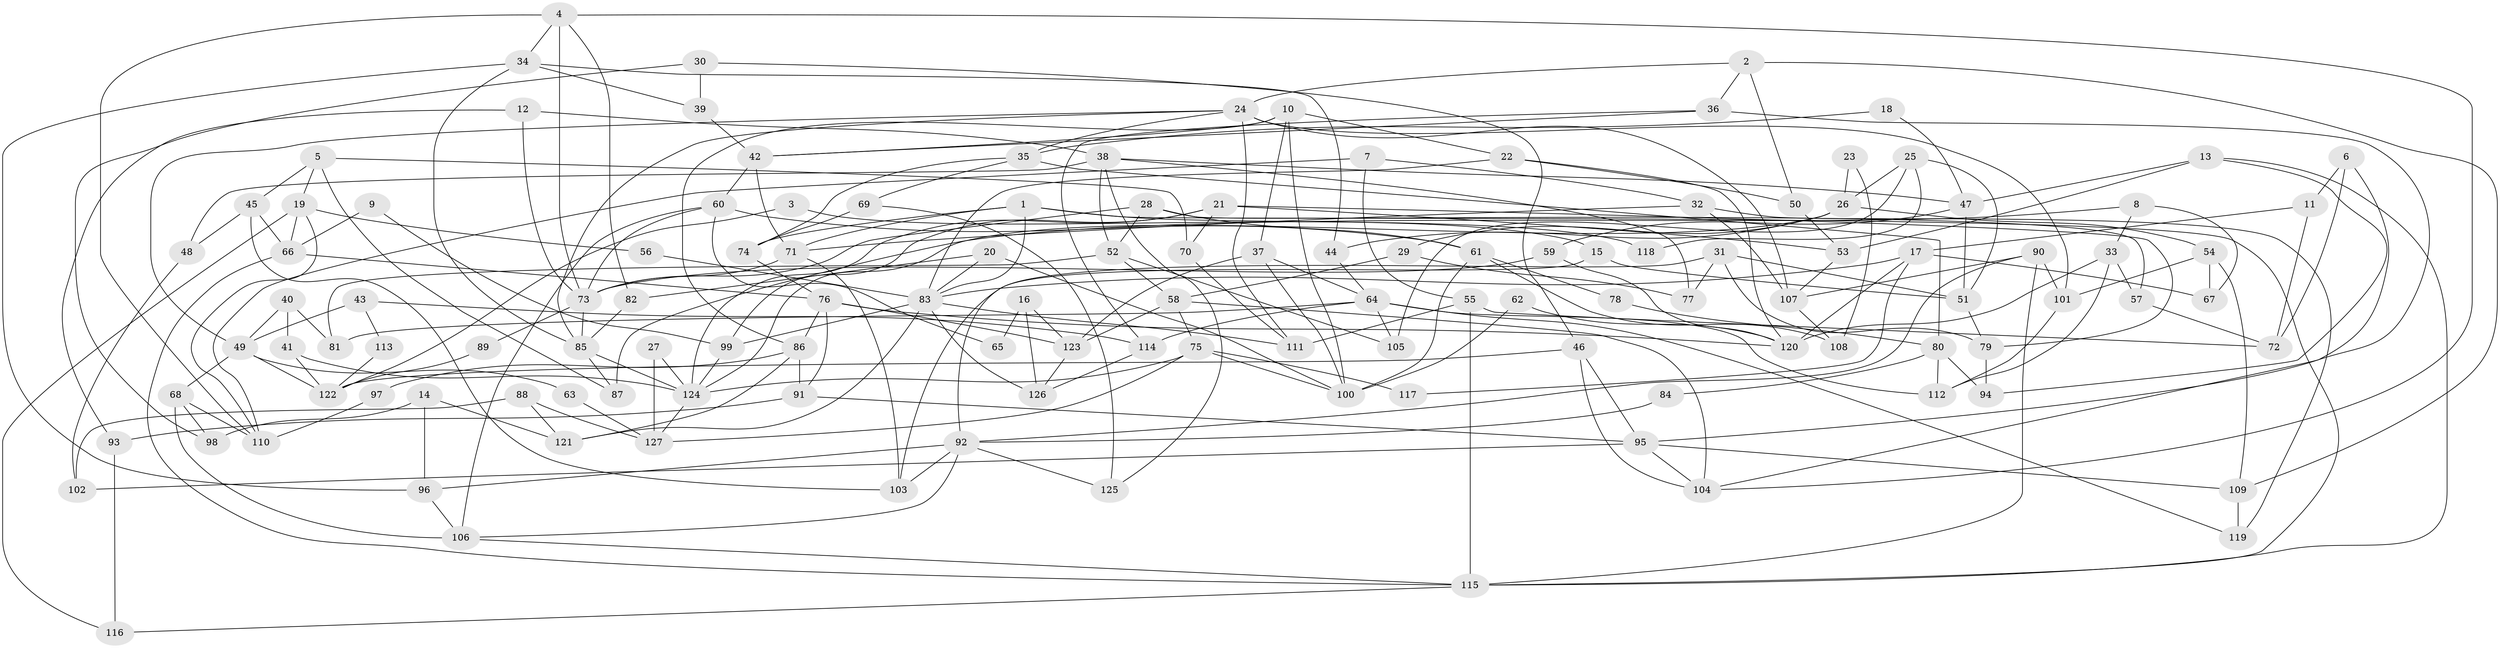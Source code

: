 // Generated by graph-tools (version 1.1) at 2025/50/03/09/25 03:50:05]
// undirected, 127 vertices, 254 edges
graph export_dot {
graph [start="1"]
  node [color=gray90,style=filled];
  1;
  2;
  3;
  4;
  5;
  6;
  7;
  8;
  9;
  10;
  11;
  12;
  13;
  14;
  15;
  16;
  17;
  18;
  19;
  20;
  21;
  22;
  23;
  24;
  25;
  26;
  27;
  28;
  29;
  30;
  31;
  32;
  33;
  34;
  35;
  36;
  37;
  38;
  39;
  40;
  41;
  42;
  43;
  44;
  45;
  46;
  47;
  48;
  49;
  50;
  51;
  52;
  53;
  54;
  55;
  56;
  57;
  58;
  59;
  60;
  61;
  62;
  63;
  64;
  65;
  66;
  67;
  68;
  69;
  70;
  71;
  72;
  73;
  74;
  75;
  76;
  77;
  78;
  79;
  80;
  81;
  82;
  83;
  84;
  85;
  86;
  87;
  88;
  89;
  90;
  91;
  92;
  93;
  94;
  95;
  96;
  97;
  98;
  99;
  100;
  101;
  102;
  103;
  104;
  105;
  106;
  107;
  108;
  109;
  110;
  111;
  112;
  113;
  114;
  115;
  116;
  117;
  118;
  119;
  120;
  121;
  122;
  123;
  124;
  125;
  126;
  127;
  1 -- 71;
  1 -- 83;
  1 -- 74;
  1 -- 115;
  1 -- 118;
  2 -- 109;
  2 -- 24;
  2 -- 36;
  2 -- 50;
  3 -- 15;
  3 -- 122;
  4 -- 104;
  4 -- 34;
  4 -- 73;
  4 -- 82;
  4 -- 110;
  5 -- 87;
  5 -- 70;
  5 -- 19;
  5 -- 45;
  6 -- 11;
  6 -- 104;
  6 -- 72;
  7 -- 32;
  7 -- 55;
  7 -- 110;
  8 -- 67;
  8 -- 33;
  8 -- 87;
  9 -- 99;
  9 -- 66;
  10 -- 42;
  10 -- 100;
  10 -- 22;
  10 -- 37;
  10 -- 86;
  11 -- 72;
  11 -- 17;
  12 -- 93;
  12 -- 38;
  12 -- 73;
  13 -- 115;
  13 -- 47;
  13 -- 53;
  13 -- 94;
  14 -- 121;
  14 -- 96;
  14 -- 98;
  15 -- 92;
  15 -- 51;
  16 -- 123;
  16 -- 126;
  16 -- 65;
  17 -- 83;
  17 -- 120;
  17 -- 67;
  17 -- 117;
  18 -- 47;
  18 -- 35;
  19 -- 110;
  19 -- 56;
  19 -- 66;
  19 -- 116;
  20 -- 82;
  20 -- 83;
  20 -- 100;
  21 -- 124;
  21 -- 99;
  21 -- 53;
  21 -- 70;
  21 -- 79;
  22 -- 50;
  22 -- 83;
  22 -- 120;
  23 -- 26;
  23 -- 108;
  24 -- 49;
  24 -- 85;
  24 -- 35;
  24 -- 101;
  24 -- 107;
  24 -- 111;
  25 -- 26;
  25 -- 51;
  25 -- 105;
  25 -- 118;
  26 -- 44;
  26 -- 54;
  26 -- 29;
  26 -- 124;
  27 -- 124;
  27 -- 127;
  28 -- 61;
  28 -- 73;
  28 -- 52;
  28 -- 57;
  29 -- 77;
  29 -- 58;
  30 -- 46;
  30 -- 98;
  30 -- 39;
  31 -- 79;
  31 -- 51;
  31 -- 77;
  31 -- 103;
  32 -- 71;
  32 -- 107;
  32 -- 119;
  33 -- 112;
  33 -- 120;
  33 -- 57;
  34 -- 39;
  34 -- 85;
  34 -- 44;
  34 -- 96;
  35 -- 74;
  35 -- 69;
  35 -- 80;
  36 -- 42;
  36 -- 95;
  36 -- 114;
  37 -- 123;
  37 -- 64;
  37 -- 100;
  38 -- 125;
  38 -- 52;
  38 -- 47;
  38 -- 48;
  38 -- 77;
  39 -- 42;
  40 -- 81;
  40 -- 41;
  40 -- 49;
  41 -- 124;
  41 -- 122;
  42 -- 60;
  42 -- 71;
  43 -- 114;
  43 -- 49;
  43 -- 113;
  44 -- 64;
  45 -- 66;
  45 -- 48;
  45 -- 103;
  46 -- 95;
  46 -- 104;
  46 -- 122;
  47 -- 59;
  47 -- 51;
  48 -- 102;
  49 -- 68;
  49 -- 63;
  49 -- 122;
  50 -- 53;
  51 -- 79;
  52 -- 58;
  52 -- 81;
  52 -- 105;
  53 -- 107;
  54 -- 109;
  54 -- 101;
  54 -- 67;
  55 -- 72;
  55 -- 115;
  55 -- 111;
  56 -- 83;
  57 -- 72;
  58 -- 75;
  58 -- 104;
  58 -- 123;
  59 -- 73;
  59 -- 120;
  60 -- 106;
  60 -- 73;
  60 -- 61;
  60 -- 65;
  61 -- 100;
  61 -- 78;
  61 -- 108;
  62 -- 120;
  62 -- 100;
  63 -- 127;
  64 -- 105;
  64 -- 81;
  64 -- 112;
  64 -- 114;
  64 -- 119;
  66 -- 115;
  66 -- 76;
  68 -- 106;
  68 -- 110;
  68 -- 98;
  69 -- 74;
  69 -- 125;
  70 -- 111;
  71 -- 73;
  71 -- 103;
  73 -- 85;
  73 -- 89;
  74 -- 76;
  75 -- 100;
  75 -- 127;
  75 -- 117;
  75 -- 124;
  76 -- 123;
  76 -- 86;
  76 -- 91;
  76 -- 120;
  78 -- 80;
  79 -- 94;
  80 -- 112;
  80 -- 84;
  80 -- 94;
  82 -- 85;
  83 -- 111;
  83 -- 99;
  83 -- 121;
  83 -- 126;
  84 -- 92;
  85 -- 124;
  85 -- 87;
  86 -- 91;
  86 -- 97;
  86 -- 121;
  88 -- 102;
  88 -- 121;
  88 -- 127;
  89 -- 122;
  90 -- 92;
  90 -- 107;
  90 -- 101;
  90 -- 115;
  91 -- 93;
  91 -- 95;
  92 -- 96;
  92 -- 103;
  92 -- 106;
  92 -- 125;
  93 -- 116;
  95 -- 102;
  95 -- 104;
  95 -- 109;
  96 -- 106;
  97 -- 110;
  99 -- 124;
  101 -- 112;
  106 -- 115;
  107 -- 108;
  109 -- 119;
  113 -- 122;
  114 -- 126;
  115 -- 116;
  123 -- 126;
  124 -- 127;
}
